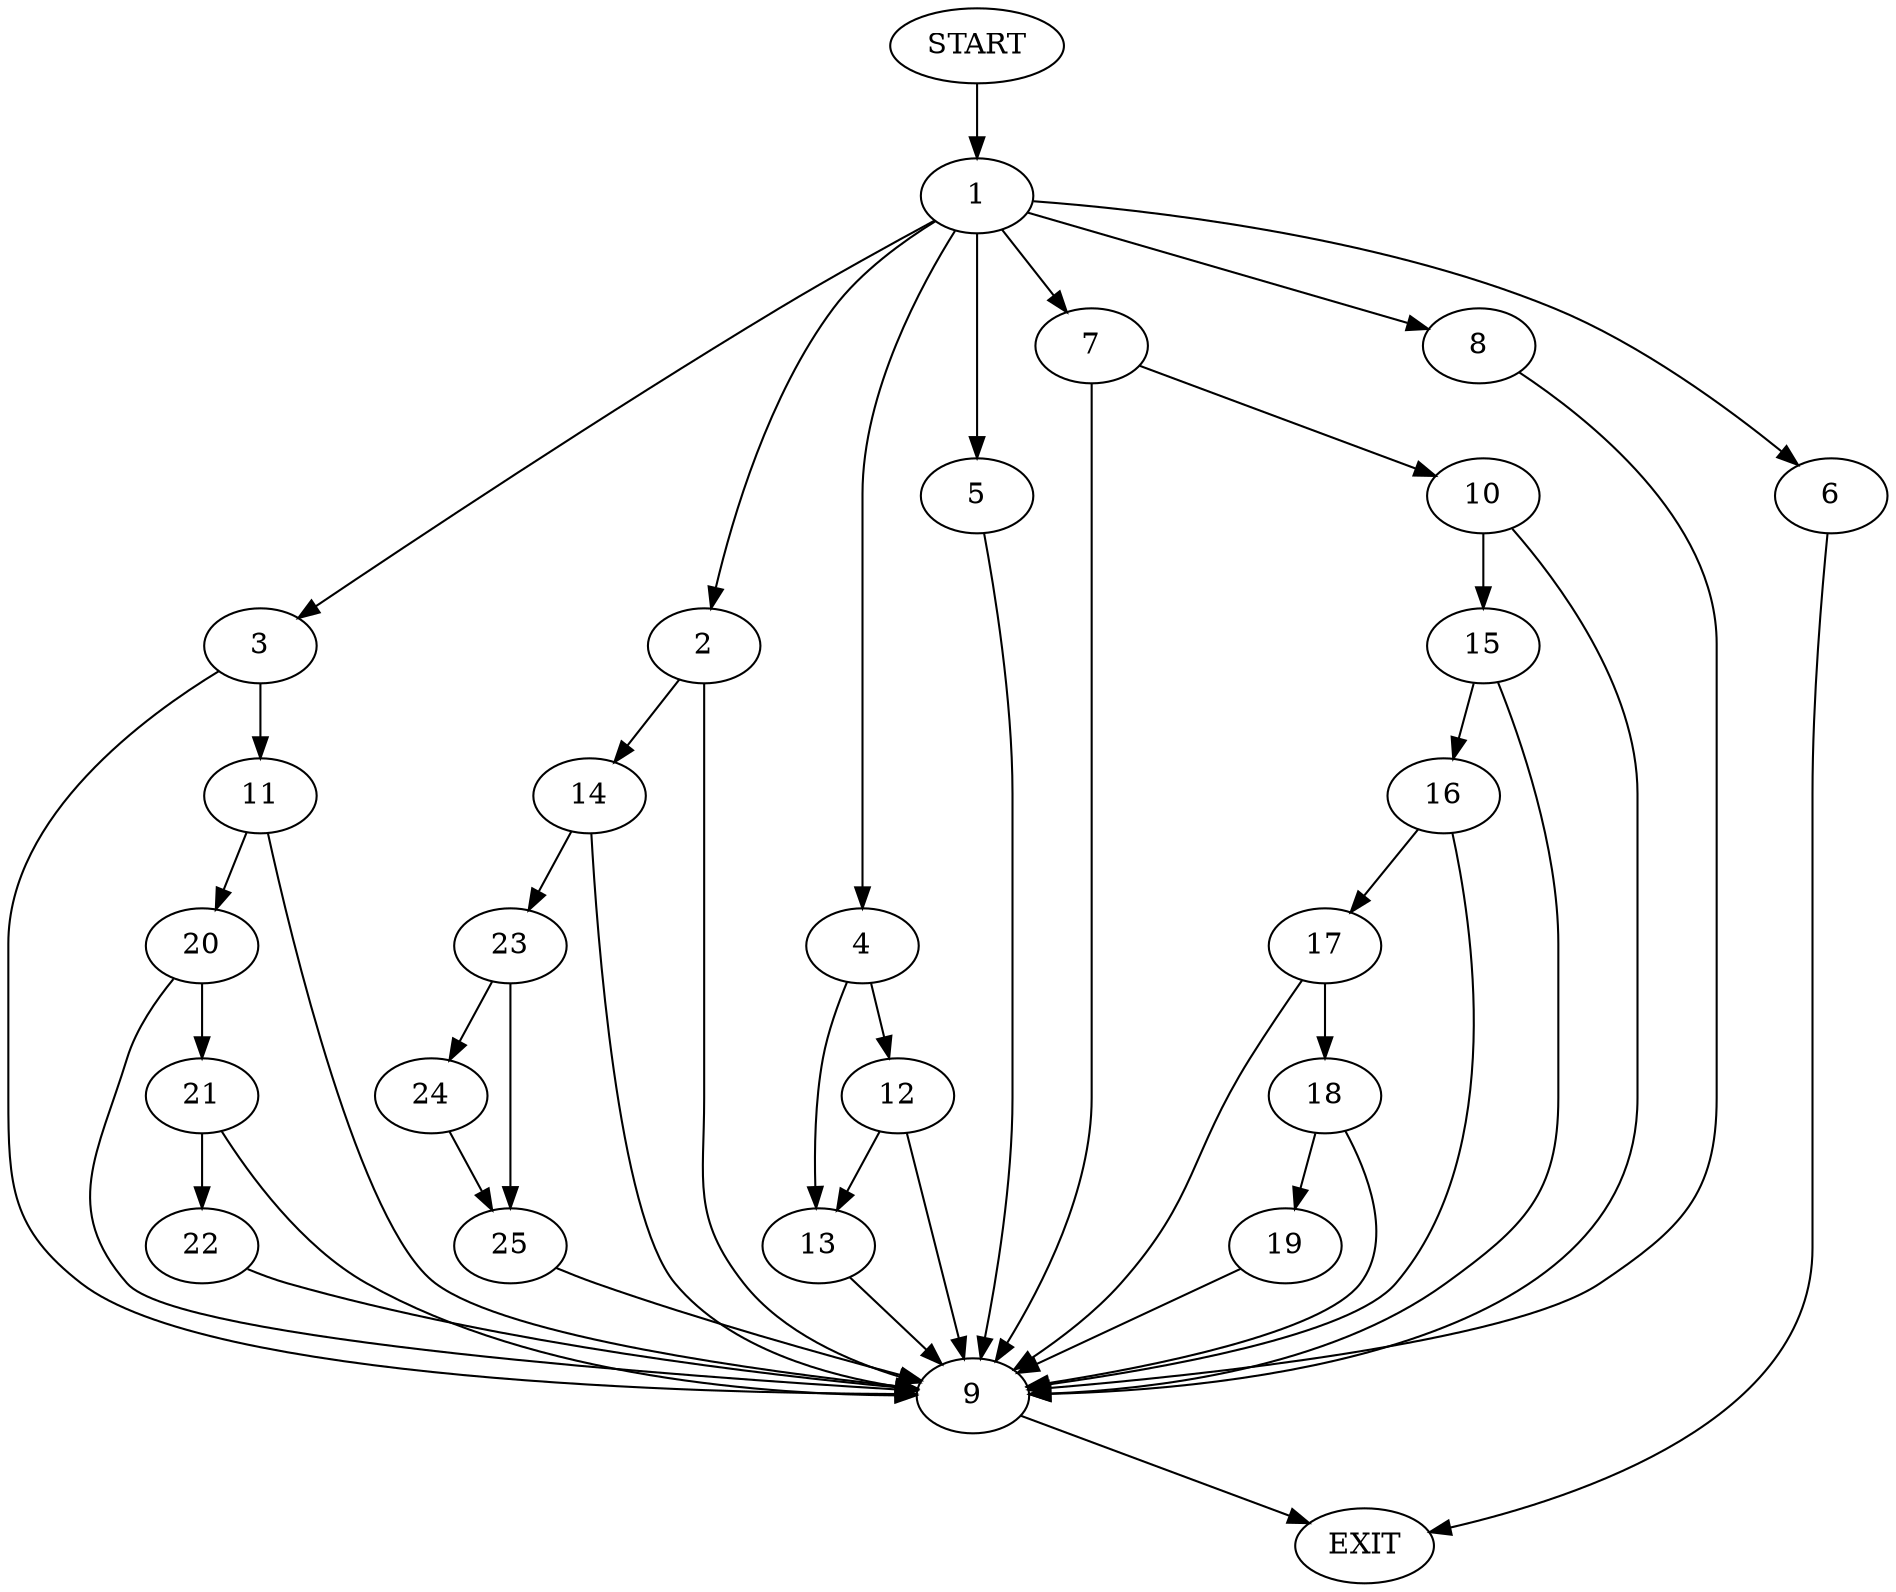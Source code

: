 digraph {
0 [label="START"];
1;
2;
3;
4;
5;
6;
7;
8;
9;
10;
11;
12;
13;
14;
15;
16;
17;
18;
19;
20;
21;
22;
23;
24;
25;
26 [label="EXIT"];
0 -> 1;
1 -> 2;
1 -> 3;
1 -> 4;
1 -> 5;
1 -> 6;
1 -> 7;
1 -> 8;
5 -> 9;
6 -> 26;
7 -> 10;
7 -> 9;
3 -> 9;
3 -> 11;
4 -> 12;
4 -> 13;
8 -> 9;
2 -> 14;
2 -> 9;
9 -> 26;
12 -> 9;
12 -> 13;
13 -> 9;
10 -> 15;
10 -> 9;
15 -> 16;
15 -> 9;
16 -> 17;
16 -> 9;
17 -> 9;
17 -> 18;
18 -> 19;
18 -> 9;
19 -> 9;
11 -> 20;
11 -> 9;
20 -> 21;
20 -> 9;
21 -> 22;
21 -> 9;
22 -> 9;
14 -> 23;
14 -> 9;
23 -> 24;
23 -> 25;
24 -> 25;
25 -> 9;
}